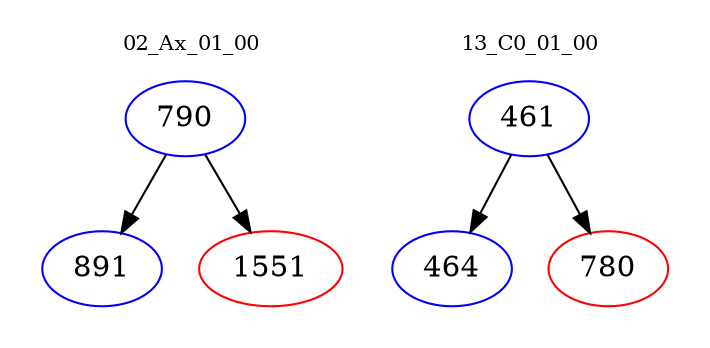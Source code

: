 digraph{
subgraph cluster_0 {
color = white
label = "02_Ax_01_00";
fontsize=10;
T0_790 [label="790", color="blue"]
T0_790 -> T0_891 [color="black"]
T0_891 [label="891", color="blue"]
T0_790 -> T0_1551 [color="black"]
T0_1551 [label="1551", color="red"]
}
subgraph cluster_1 {
color = white
label = "13_C0_01_00";
fontsize=10;
T1_461 [label="461", color="blue"]
T1_461 -> T1_464 [color="black"]
T1_464 [label="464", color="blue"]
T1_461 -> T1_780 [color="black"]
T1_780 [label="780", color="red"]
}
}
